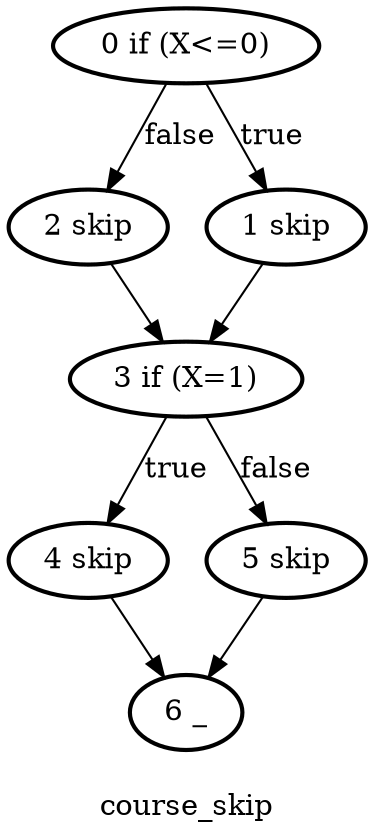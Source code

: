 digraph course_skip {
	label = "
course_skip"
	"2 skip" [style = bold]
	"3 if (X=1)" -> "4 skip" [label = true]
	"4 skip" -> "6 _"
	"2 skip" -> "3 if (X=1)"
	"0 if (X<=0)" -> "1 skip" [label = true]
	"3 if (X=1)" [style = bold]
	"1 skip" [style = bold]
	"6 _" [style = bold]
	"5 skip" -> "6 _"
	"3 if (X=1)" -> "5 skip" [label = false]
	"4 skip" [style = bold]
	"0 if (X<=0)" [style = bold]
	"1 skip" -> "3 if (X=1)"
	"0 if (X<=0)" -> "2 skip" [label = false]
	"5 skip" [style = bold]
}